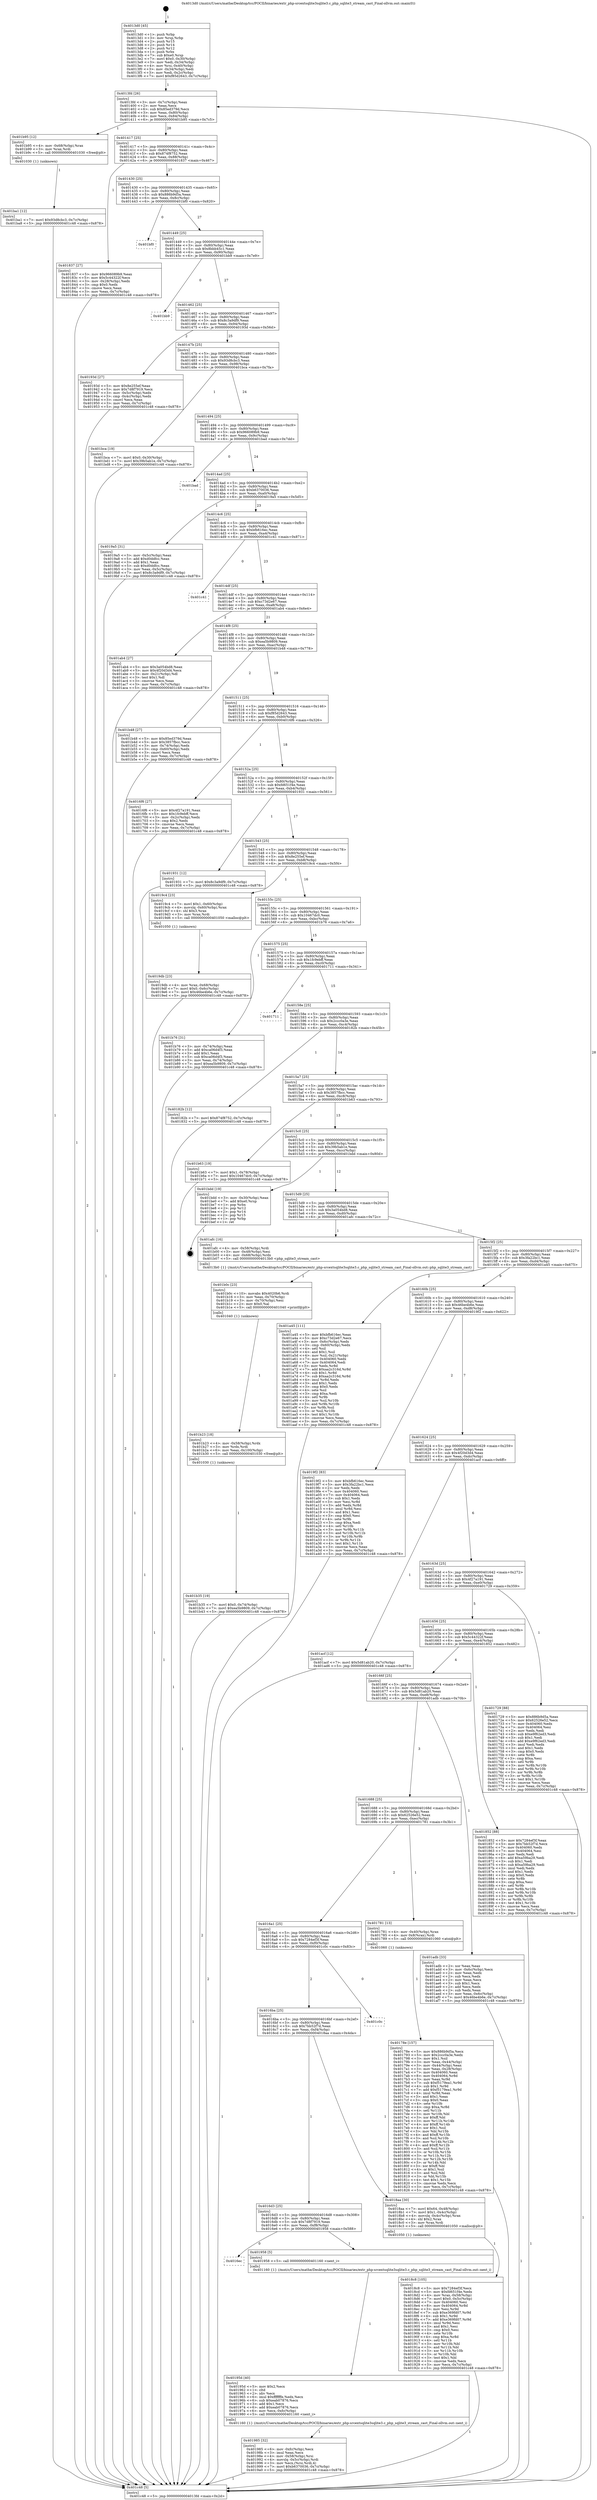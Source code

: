 digraph "0x4013d0" {
  label = "0x4013d0 (/mnt/c/Users/mathe/Desktop/tcc/POCII/binaries/extr_php-srcextsqlite3sqlite3.c_php_sqlite3_stream_cast_Final-ollvm.out::main(0))"
  labelloc = "t"
  node[shape=record]

  Entry [label="",width=0.3,height=0.3,shape=circle,fillcolor=black,style=filled]
  "0x4013fd" [label="{
     0x4013fd [26]\l
     | [instrs]\l
     &nbsp;&nbsp;0x4013fd \<+3\>: mov -0x7c(%rbp),%eax\l
     &nbsp;&nbsp;0x401400 \<+2\>: mov %eax,%ecx\l
     &nbsp;&nbsp;0x401402 \<+6\>: sub $0x85ed379d,%ecx\l
     &nbsp;&nbsp;0x401408 \<+3\>: mov %eax,-0x80(%rbp)\l
     &nbsp;&nbsp;0x40140b \<+6\>: mov %ecx,-0x84(%rbp)\l
     &nbsp;&nbsp;0x401411 \<+6\>: je 0000000000401b95 \<main+0x7c5\>\l
  }"]
  "0x401b95" [label="{
     0x401b95 [12]\l
     | [instrs]\l
     &nbsp;&nbsp;0x401b95 \<+4\>: mov -0x68(%rbp),%rax\l
     &nbsp;&nbsp;0x401b99 \<+3\>: mov %rax,%rdi\l
     &nbsp;&nbsp;0x401b9c \<+5\>: call 0000000000401030 \<free@plt\>\l
     | [calls]\l
     &nbsp;&nbsp;0x401030 \{1\} (unknown)\l
  }"]
  "0x401417" [label="{
     0x401417 [25]\l
     | [instrs]\l
     &nbsp;&nbsp;0x401417 \<+5\>: jmp 000000000040141c \<main+0x4c\>\l
     &nbsp;&nbsp;0x40141c \<+3\>: mov -0x80(%rbp),%eax\l
     &nbsp;&nbsp;0x40141f \<+5\>: sub $0x874f8752,%eax\l
     &nbsp;&nbsp;0x401424 \<+6\>: mov %eax,-0x88(%rbp)\l
     &nbsp;&nbsp;0x40142a \<+6\>: je 0000000000401837 \<main+0x467\>\l
  }"]
  Exit [label="",width=0.3,height=0.3,shape=circle,fillcolor=black,style=filled,peripheries=2]
  "0x401837" [label="{
     0x401837 [27]\l
     | [instrs]\l
     &nbsp;&nbsp;0x401837 \<+5\>: mov $0x966089b9,%eax\l
     &nbsp;&nbsp;0x40183c \<+5\>: mov $0x5c44322f,%ecx\l
     &nbsp;&nbsp;0x401841 \<+3\>: mov -0x28(%rbp),%edx\l
     &nbsp;&nbsp;0x401844 \<+3\>: cmp $0x0,%edx\l
     &nbsp;&nbsp;0x401847 \<+3\>: cmove %ecx,%eax\l
     &nbsp;&nbsp;0x40184a \<+3\>: mov %eax,-0x7c(%rbp)\l
     &nbsp;&nbsp;0x40184d \<+5\>: jmp 0000000000401c48 \<main+0x878\>\l
  }"]
  "0x401430" [label="{
     0x401430 [25]\l
     | [instrs]\l
     &nbsp;&nbsp;0x401430 \<+5\>: jmp 0000000000401435 \<main+0x65\>\l
     &nbsp;&nbsp;0x401435 \<+3\>: mov -0x80(%rbp),%eax\l
     &nbsp;&nbsp;0x401438 \<+5\>: sub $0x886b9d5a,%eax\l
     &nbsp;&nbsp;0x40143d \<+6\>: mov %eax,-0x8c(%rbp)\l
     &nbsp;&nbsp;0x401443 \<+6\>: je 0000000000401bf0 \<main+0x820\>\l
  }"]
  "0x401ba1" [label="{
     0x401ba1 [12]\l
     | [instrs]\l
     &nbsp;&nbsp;0x401ba1 \<+7\>: movl $0x93d8cbc3,-0x7c(%rbp)\l
     &nbsp;&nbsp;0x401ba8 \<+5\>: jmp 0000000000401c48 \<main+0x878\>\l
  }"]
  "0x401bf0" [label="{
     0x401bf0\l
  }", style=dashed]
  "0x401449" [label="{
     0x401449 [25]\l
     | [instrs]\l
     &nbsp;&nbsp;0x401449 \<+5\>: jmp 000000000040144e \<main+0x7e\>\l
     &nbsp;&nbsp;0x40144e \<+3\>: mov -0x80(%rbp),%eax\l
     &nbsp;&nbsp;0x401451 \<+5\>: sub $0x8bbb45c1,%eax\l
     &nbsp;&nbsp;0x401456 \<+6\>: mov %eax,-0x90(%rbp)\l
     &nbsp;&nbsp;0x40145c \<+6\>: je 0000000000401bb9 \<main+0x7e9\>\l
  }"]
  "0x401b35" [label="{
     0x401b35 [19]\l
     | [instrs]\l
     &nbsp;&nbsp;0x401b35 \<+7\>: movl $0x0,-0x74(%rbp)\l
     &nbsp;&nbsp;0x401b3c \<+7\>: movl $0xea5b9809,-0x7c(%rbp)\l
     &nbsp;&nbsp;0x401b43 \<+5\>: jmp 0000000000401c48 \<main+0x878\>\l
  }"]
  "0x401bb9" [label="{
     0x401bb9\l
  }", style=dashed]
  "0x401462" [label="{
     0x401462 [25]\l
     | [instrs]\l
     &nbsp;&nbsp;0x401462 \<+5\>: jmp 0000000000401467 \<main+0x97\>\l
     &nbsp;&nbsp;0x401467 \<+3\>: mov -0x80(%rbp),%eax\l
     &nbsp;&nbsp;0x40146a \<+5\>: sub $0x8c3a9df9,%eax\l
     &nbsp;&nbsp;0x40146f \<+6\>: mov %eax,-0x94(%rbp)\l
     &nbsp;&nbsp;0x401475 \<+6\>: je 000000000040193d \<main+0x56d\>\l
  }"]
  "0x401b23" [label="{
     0x401b23 [18]\l
     | [instrs]\l
     &nbsp;&nbsp;0x401b23 \<+4\>: mov -0x58(%rbp),%rdx\l
     &nbsp;&nbsp;0x401b27 \<+3\>: mov %rdx,%rdi\l
     &nbsp;&nbsp;0x401b2a \<+6\>: mov %eax,-0x100(%rbp)\l
     &nbsp;&nbsp;0x401b30 \<+5\>: call 0000000000401030 \<free@plt\>\l
     | [calls]\l
     &nbsp;&nbsp;0x401030 \{1\} (unknown)\l
  }"]
  "0x40193d" [label="{
     0x40193d [27]\l
     | [instrs]\l
     &nbsp;&nbsp;0x40193d \<+5\>: mov $0x8e255ef,%eax\l
     &nbsp;&nbsp;0x401942 \<+5\>: mov $0x7d8f7919,%ecx\l
     &nbsp;&nbsp;0x401947 \<+3\>: mov -0x5c(%rbp),%edx\l
     &nbsp;&nbsp;0x40194a \<+3\>: cmp -0x4c(%rbp),%edx\l
     &nbsp;&nbsp;0x40194d \<+3\>: cmovl %ecx,%eax\l
     &nbsp;&nbsp;0x401950 \<+3\>: mov %eax,-0x7c(%rbp)\l
     &nbsp;&nbsp;0x401953 \<+5\>: jmp 0000000000401c48 \<main+0x878\>\l
  }"]
  "0x40147b" [label="{
     0x40147b [25]\l
     | [instrs]\l
     &nbsp;&nbsp;0x40147b \<+5\>: jmp 0000000000401480 \<main+0xb0\>\l
     &nbsp;&nbsp;0x401480 \<+3\>: mov -0x80(%rbp),%eax\l
     &nbsp;&nbsp;0x401483 \<+5\>: sub $0x93d8cbc3,%eax\l
     &nbsp;&nbsp;0x401488 \<+6\>: mov %eax,-0x98(%rbp)\l
     &nbsp;&nbsp;0x40148e \<+6\>: je 0000000000401bca \<main+0x7fa\>\l
  }"]
  "0x401b0c" [label="{
     0x401b0c [23]\l
     | [instrs]\l
     &nbsp;&nbsp;0x401b0c \<+10\>: movabs $0x4020b6,%rdi\l
     &nbsp;&nbsp;0x401b16 \<+3\>: mov %eax,-0x70(%rbp)\l
     &nbsp;&nbsp;0x401b19 \<+3\>: mov -0x70(%rbp),%esi\l
     &nbsp;&nbsp;0x401b1c \<+2\>: mov $0x0,%al\l
     &nbsp;&nbsp;0x401b1e \<+5\>: call 0000000000401040 \<printf@plt\>\l
     | [calls]\l
     &nbsp;&nbsp;0x401040 \{1\} (unknown)\l
  }"]
  "0x401bca" [label="{
     0x401bca [19]\l
     | [instrs]\l
     &nbsp;&nbsp;0x401bca \<+7\>: movl $0x0,-0x30(%rbp)\l
     &nbsp;&nbsp;0x401bd1 \<+7\>: movl $0x39b5ab1e,-0x7c(%rbp)\l
     &nbsp;&nbsp;0x401bd8 \<+5\>: jmp 0000000000401c48 \<main+0x878\>\l
  }"]
  "0x401494" [label="{
     0x401494 [25]\l
     | [instrs]\l
     &nbsp;&nbsp;0x401494 \<+5\>: jmp 0000000000401499 \<main+0xc9\>\l
     &nbsp;&nbsp;0x401499 \<+3\>: mov -0x80(%rbp),%eax\l
     &nbsp;&nbsp;0x40149c \<+5\>: sub $0x966089b9,%eax\l
     &nbsp;&nbsp;0x4014a1 \<+6\>: mov %eax,-0x9c(%rbp)\l
     &nbsp;&nbsp;0x4014a7 \<+6\>: je 0000000000401bad \<main+0x7dd\>\l
  }"]
  "0x4019db" [label="{
     0x4019db [23]\l
     | [instrs]\l
     &nbsp;&nbsp;0x4019db \<+4\>: mov %rax,-0x68(%rbp)\l
     &nbsp;&nbsp;0x4019df \<+7\>: movl $0x0,-0x6c(%rbp)\l
     &nbsp;&nbsp;0x4019e6 \<+7\>: movl $0x46be4b6e,-0x7c(%rbp)\l
     &nbsp;&nbsp;0x4019ed \<+5\>: jmp 0000000000401c48 \<main+0x878\>\l
  }"]
  "0x401bad" [label="{
     0x401bad\l
  }", style=dashed]
  "0x4014ad" [label="{
     0x4014ad [25]\l
     | [instrs]\l
     &nbsp;&nbsp;0x4014ad \<+5\>: jmp 00000000004014b2 \<main+0xe2\>\l
     &nbsp;&nbsp;0x4014b2 \<+3\>: mov -0x80(%rbp),%eax\l
     &nbsp;&nbsp;0x4014b5 \<+5\>: sub $0xb6370036,%eax\l
     &nbsp;&nbsp;0x4014ba \<+6\>: mov %eax,-0xa0(%rbp)\l
     &nbsp;&nbsp;0x4014c0 \<+6\>: je 00000000004019a5 \<main+0x5d5\>\l
  }"]
  "0x401985" [label="{
     0x401985 [32]\l
     | [instrs]\l
     &nbsp;&nbsp;0x401985 \<+6\>: mov -0xfc(%rbp),%ecx\l
     &nbsp;&nbsp;0x40198b \<+3\>: imul %eax,%ecx\l
     &nbsp;&nbsp;0x40198e \<+4\>: mov -0x58(%rbp),%rsi\l
     &nbsp;&nbsp;0x401992 \<+4\>: movslq -0x5c(%rbp),%rdi\l
     &nbsp;&nbsp;0x401996 \<+3\>: mov %ecx,(%rsi,%rdi,4)\l
     &nbsp;&nbsp;0x401999 \<+7\>: movl $0xb6370036,-0x7c(%rbp)\l
     &nbsp;&nbsp;0x4019a0 \<+5\>: jmp 0000000000401c48 \<main+0x878\>\l
  }"]
  "0x4019a5" [label="{
     0x4019a5 [31]\l
     | [instrs]\l
     &nbsp;&nbsp;0x4019a5 \<+3\>: mov -0x5c(%rbp),%eax\l
     &nbsp;&nbsp;0x4019a8 \<+5\>: add $0xd0ddfcc,%eax\l
     &nbsp;&nbsp;0x4019ad \<+3\>: add $0x1,%eax\l
     &nbsp;&nbsp;0x4019b0 \<+5\>: sub $0xd0ddfcc,%eax\l
     &nbsp;&nbsp;0x4019b5 \<+3\>: mov %eax,-0x5c(%rbp)\l
     &nbsp;&nbsp;0x4019b8 \<+7\>: movl $0x8c3a9df9,-0x7c(%rbp)\l
     &nbsp;&nbsp;0x4019bf \<+5\>: jmp 0000000000401c48 \<main+0x878\>\l
  }"]
  "0x4014c6" [label="{
     0x4014c6 [25]\l
     | [instrs]\l
     &nbsp;&nbsp;0x4014c6 \<+5\>: jmp 00000000004014cb \<main+0xfb\>\l
     &nbsp;&nbsp;0x4014cb \<+3\>: mov -0x80(%rbp),%eax\l
     &nbsp;&nbsp;0x4014ce \<+5\>: sub $0xbfb616ec,%eax\l
     &nbsp;&nbsp;0x4014d3 \<+6\>: mov %eax,-0xa4(%rbp)\l
     &nbsp;&nbsp;0x4014d9 \<+6\>: je 0000000000401c41 \<main+0x871\>\l
  }"]
  "0x40195d" [label="{
     0x40195d [40]\l
     | [instrs]\l
     &nbsp;&nbsp;0x40195d \<+5\>: mov $0x2,%ecx\l
     &nbsp;&nbsp;0x401962 \<+1\>: cltd\l
     &nbsp;&nbsp;0x401963 \<+2\>: idiv %ecx\l
     &nbsp;&nbsp;0x401965 \<+6\>: imul $0xfffffffe,%edx,%ecx\l
     &nbsp;&nbsp;0x40196b \<+6\>: sub $0xeab07876,%ecx\l
     &nbsp;&nbsp;0x401971 \<+3\>: add $0x1,%ecx\l
     &nbsp;&nbsp;0x401974 \<+6\>: add $0xeab07876,%ecx\l
     &nbsp;&nbsp;0x40197a \<+6\>: mov %ecx,-0xfc(%rbp)\l
     &nbsp;&nbsp;0x401980 \<+5\>: call 0000000000401160 \<next_i\>\l
     | [calls]\l
     &nbsp;&nbsp;0x401160 \{1\} (/mnt/c/Users/mathe/Desktop/tcc/POCII/binaries/extr_php-srcextsqlite3sqlite3.c_php_sqlite3_stream_cast_Final-ollvm.out::next_i)\l
  }"]
  "0x401c41" [label="{
     0x401c41\l
  }", style=dashed]
  "0x4014df" [label="{
     0x4014df [25]\l
     | [instrs]\l
     &nbsp;&nbsp;0x4014df \<+5\>: jmp 00000000004014e4 \<main+0x114\>\l
     &nbsp;&nbsp;0x4014e4 \<+3\>: mov -0x80(%rbp),%eax\l
     &nbsp;&nbsp;0x4014e7 \<+5\>: sub $0xc73d2e67,%eax\l
     &nbsp;&nbsp;0x4014ec \<+6\>: mov %eax,-0xa8(%rbp)\l
     &nbsp;&nbsp;0x4014f2 \<+6\>: je 0000000000401ab4 \<main+0x6e4\>\l
  }"]
  "0x4016ec" [label="{
     0x4016ec\l
  }", style=dashed]
  "0x401ab4" [label="{
     0x401ab4 [27]\l
     | [instrs]\l
     &nbsp;&nbsp;0x401ab4 \<+5\>: mov $0x3a054bd8,%eax\l
     &nbsp;&nbsp;0x401ab9 \<+5\>: mov $0x4f20d3d4,%ecx\l
     &nbsp;&nbsp;0x401abe \<+3\>: mov -0x21(%rbp),%dl\l
     &nbsp;&nbsp;0x401ac1 \<+3\>: test $0x1,%dl\l
     &nbsp;&nbsp;0x401ac4 \<+3\>: cmovne %ecx,%eax\l
     &nbsp;&nbsp;0x401ac7 \<+3\>: mov %eax,-0x7c(%rbp)\l
     &nbsp;&nbsp;0x401aca \<+5\>: jmp 0000000000401c48 \<main+0x878\>\l
  }"]
  "0x4014f8" [label="{
     0x4014f8 [25]\l
     | [instrs]\l
     &nbsp;&nbsp;0x4014f8 \<+5\>: jmp 00000000004014fd \<main+0x12d\>\l
     &nbsp;&nbsp;0x4014fd \<+3\>: mov -0x80(%rbp),%eax\l
     &nbsp;&nbsp;0x401500 \<+5\>: sub $0xea5b9809,%eax\l
     &nbsp;&nbsp;0x401505 \<+6\>: mov %eax,-0xac(%rbp)\l
     &nbsp;&nbsp;0x40150b \<+6\>: je 0000000000401b48 \<main+0x778\>\l
  }"]
  "0x401958" [label="{
     0x401958 [5]\l
     | [instrs]\l
     &nbsp;&nbsp;0x401958 \<+5\>: call 0000000000401160 \<next_i\>\l
     | [calls]\l
     &nbsp;&nbsp;0x401160 \{1\} (/mnt/c/Users/mathe/Desktop/tcc/POCII/binaries/extr_php-srcextsqlite3sqlite3.c_php_sqlite3_stream_cast_Final-ollvm.out::next_i)\l
  }"]
  "0x401b48" [label="{
     0x401b48 [27]\l
     | [instrs]\l
     &nbsp;&nbsp;0x401b48 \<+5\>: mov $0x85ed379d,%eax\l
     &nbsp;&nbsp;0x401b4d \<+5\>: mov $0x3857fbcc,%ecx\l
     &nbsp;&nbsp;0x401b52 \<+3\>: mov -0x74(%rbp),%edx\l
     &nbsp;&nbsp;0x401b55 \<+3\>: cmp -0x60(%rbp),%edx\l
     &nbsp;&nbsp;0x401b58 \<+3\>: cmovl %ecx,%eax\l
     &nbsp;&nbsp;0x401b5b \<+3\>: mov %eax,-0x7c(%rbp)\l
     &nbsp;&nbsp;0x401b5e \<+5\>: jmp 0000000000401c48 \<main+0x878\>\l
  }"]
  "0x401511" [label="{
     0x401511 [25]\l
     | [instrs]\l
     &nbsp;&nbsp;0x401511 \<+5\>: jmp 0000000000401516 \<main+0x146\>\l
     &nbsp;&nbsp;0x401516 \<+3\>: mov -0x80(%rbp),%eax\l
     &nbsp;&nbsp;0x401519 \<+5\>: sub $0xf85d2643,%eax\l
     &nbsp;&nbsp;0x40151e \<+6\>: mov %eax,-0xb0(%rbp)\l
     &nbsp;&nbsp;0x401524 \<+6\>: je 00000000004016f6 \<main+0x326\>\l
  }"]
  "0x4018c8" [label="{
     0x4018c8 [105]\l
     | [instrs]\l
     &nbsp;&nbsp;0x4018c8 \<+5\>: mov $0x7284ef3f,%ecx\l
     &nbsp;&nbsp;0x4018cd \<+5\>: mov $0xfd651f4e,%edx\l
     &nbsp;&nbsp;0x4018d2 \<+4\>: mov %rax,-0x58(%rbp)\l
     &nbsp;&nbsp;0x4018d6 \<+7\>: movl $0x0,-0x5c(%rbp)\l
     &nbsp;&nbsp;0x4018dd \<+7\>: mov 0x404060,%esi\l
     &nbsp;&nbsp;0x4018e4 \<+8\>: mov 0x404064,%r8d\l
     &nbsp;&nbsp;0x4018ec \<+3\>: mov %esi,%r9d\l
     &nbsp;&nbsp;0x4018ef \<+7\>: sub $0xe369fd07,%r9d\l
     &nbsp;&nbsp;0x4018f6 \<+4\>: sub $0x1,%r9d\l
     &nbsp;&nbsp;0x4018fa \<+7\>: add $0xe369fd07,%r9d\l
     &nbsp;&nbsp;0x401901 \<+4\>: imul %r9d,%esi\l
     &nbsp;&nbsp;0x401905 \<+3\>: and $0x1,%esi\l
     &nbsp;&nbsp;0x401908 \<+3\>: cmp $0x0,%esi\l
     &nbsp;&nbsp;0x40190b \<+4\>: sete %r10b\l
     &nbsp;&nbsp;0x40190f \<+4\>: cmp $0xa,%r8d\l
     &nbsp;&nbsp;0x401913 \<+4\>: setl %r11b\l
     &nbsp;&nbsp;0x401917 \<+3\>: mov %r10b,%bl\l
     &nbsp;&nbsp;0x40191a \<+3\>: and %r11b,%bl\l
     &nbsp;&nbsp;0x40191d \<+3\>: xor %r11b,%r10b\l
     &nbsp;&nbsp;0x401920 \<+3\>: or %r10b,%bl\l
     &nbsp;&nbsp;0x401923 \<+3\>: test $0x1,%bl\l
     &nbsp;&nbsp;0x401926 \<+3\>: cmovne %edx,%ecx\l
     &nbsp;&nbsp;0x401929 \<+3\>: mov %ecx,-0x7c(%rbp)\l
     &nbsp;&nbsp;0x40192c \<+5\>: jmp 0000000000401c48 \<main+0x878\>\l
  }"]
  "0x4016f6" [label="{
     0x4016f6 [27]\l
     | [instrs]\l
     &nbsp;&nbsp;0x4016f6 \<+5\>: mov $0x4f27a191,%eax\l
     &nbsp;&nbsp;0x4016fb \<+5\>: mov $0x1fc9ebff,%ecx\l
     &nbsp;&nbsp;0x401700 \<+3\>: mov -0x2c(%rbp),%edx\l
     &nbsp;&nbsp;0x401703 \<+3\>: cmp $0x2,%edx\l
     &nbsp;&nbsp;0x401706 \<+3\>: cmovne %ecx,%eax\l
     &nbsp;&nbsp;0x401709 \<+3\>: mov %eax,-0x7c(%rbp)\l
     &nbsp;&nbsp;0x40170c \<+5\>: jmp 0000000000401c48 \<main+0x878\>\l
  }"]
  "0x40152a" [label="{
     0x40152a [25]\l
     | [instrs]\l
     &nbsp;&nbsp;0x40152a \<+5\>: jmp 000000000040152f \<main+0x15f\>\l
     &nbsp;&nbsp;0x40152f \<+3\>: mov -0x80(%rbp),%eax\l
     &nbsp;&nbsp;0x401532 \<+5\>: sub $0xfd651f4e,%eax\l
     &nbsp;&nbsp;0x401537 \<+6\>: mov %eax,-0xb4(%rbp)\l
     &nbsp;&nbsp;0x40153d \<+6\>: je 0000000000401931 \<main+0x561\>\l
  }"]
  "0x401c48" [label="{
     0x401c48 [5]\l
     | [instrs]\l
     &nbsp;&nbsp;0x401c48 \<+5\>: jmp 00000000004013fd \<main+0x2d\>\l
  }"]
  "0x4013d0" [label="{
     0x4013d0 [45]\l
     | [instrs]\l
     &nbsp;&nbsp;0x4013d0 \<+1\>: push %rbp\l
     &nbsp;&nbsp;0x4013d1 \<+3\>: mov %rsp,%rbp\l
     &nbsp;&nbsp;0x4013d4 \<+2\>: push %r15\l
     &nbsp;&nbsp;0x4013d6 \<+2\>: push %r14\l
     &nbsp;&nbsp;0x4013d8 \<+2\>: push %r12\l
     &nbsp;&nbsp;0x4013da \<+1\>: push %rbx\l
     &nbsp;&nbsp;0x4013db \<+7\>: sub $0xe0,%rsp\l
     &nbsp;&nbsp;0x4013e2 \<+7\>: movl $0x0,-0x30(%rbp)\l
     &nbsp;&nbsp;0x4013e9 \<+3\>: mov %edi,-0x34(%rbp)\l
     &nbsp;&nbsp;0x4013ec \<+4\>: mov %rsi,-0x40(%rbp)\l
     &nbsp;&nbsp;0x4013f0 \<+3\>: mov -0x34(%rbp),%edi\l
     &nbsp;&nbsp;0x4013f3 \<+3\>: mov %edi,-0x2c(%rbp)\l
     &nbsp;&nbsp;0x4013f6 \<+7\>: movl $0xf85d2643,-0x7c(%rbp)\l
  }"]
  "0x4016d3" [label="{
     0x4016d3 [25]\l
     | [instrs]\l
     &nbsp;&nbsp;0x4016d3 \<+5\>: jmp 00000000004016d8 \<main+0x308\>\l
     &nbsp;&nbsp;0x4016d8 \<+3\>: mov -0x80(%rbp),%eax\l
     &nbsp;&nbsp;0x4016db \<+5\>: sub $0x7d8f7919,%eax\l
     &nbsp;&nbsp;0x4016e0 \<+6\>: mov %eax,-0xf8(%rbp)\l
     &nbsp;&nbsp;0x4016e6 \<+6\>: je 0000000000401958 \<main+0x588\>\l
  }"]
  "0x401931" [label="{
     0x401931 [12]\l
     | [instrs]\l
     &nbsp;&nbsp;0x401931 \<+7\>: movl $0x8c3a9df9,-0x7c(%rbp)\l
     &nbsp;&nbsp;0x401938 \<+5\>: jmp 0000000000401c48 \<main+0x878\>\l
  }"]
  "0x401543" [label="{
     0x401543 [25]\l
     | [instrs]\l
     &nbsp;&nbsp;0x401543 \<+5\>: jmp 0000000000401548 \<main+0x178\>\l
     &nbsp;&nbsp;0x401548 \<+3\>: mov -0x80(%rbp),%eax\l
     &nbsp;&nbsp;0x40154b \<+5\>: sub $0x8e255ef,%eax\l
     &nbsp;&nbsp;0x401550 \<+6\>: mov %eax,-0xb8(%rbp)\l
     &nbsp;&nbsp;0x401556 \<+6\>: je 00000000004019c4 \<main+0x5f4\>\l
  }"]
  "0x4018aa" [label="{
     0x4018aa [30]\l
     | [instrs]\l
     &nbsp;&nbsp;0x4018aa \<+7\>: movl $0x64,-0x48(%rbp)\l
     &nbsp;&nbsp;0x4018b1 \<+7\>: movl $0x1,-0x4c(%rbp)\l
     &nbsp;&nbsp;0x4018b8 \<+4\>: movslq -0x4c(%rbp),%rax\l
     &nbsp;&nbsp;0x4018bc \<+4\>: shl $0x2,%rax\l
     &nbsp;&nbsp;0x4018c0 \<+3\>: mov %rax,%rdi\l
     &nbsp;&nbsp;0x4018c3 \<+5\>: call 0000000000401050 \<malloc@plt\>\l
     | [calls]\l
     &nbsp;&nbsp;0x401050 \{1\} (unknown)\l
  }"]
  "0x4019c4" [label="{
     0x4019c4 [23]\l
     | [instrs]\l
     &nbsp;&nbsp;0x4019c4 \<+7\>: movl $0x1,-0x60(%rbp)\l
     &nbsp;&nbsp;0x4019cb \<+4\>: movslq -0x60(%rbp),%rax\l
     &nbsp;&nbsp;0x4019cf \<+4\>: shl $0x3,%rax\l
     &nbsp;&nbsp;0x4019d3 \<+3\>: mov %rax,%rdi\l
     &nbsp;&nbsp;0x4019d6 \<+5\>: call 0000000000401050 \<malloc@plt\>\l
     | [calls]\l
     &nbsp;&nbsp;0x401050 \{1\} (unknown)\l
  }"]
  "0x40155c" [label="{
     0x40155c [25]\l
     | [instrs]\l
     &nbsp;&nbsp;0x40155c \<+5\>: jmp 0000000000401561 \<main+0x191\>\l
     &nbsp;&nbsp;0x401561 \<+3\>: mov -0x80(%rbp),%eax\l
     &nbsp;&nbsp;0x401564 \<+5\>: sub $0x10467dc0,%eax\l
     &nbsp;&nbsp;0x401569 \<+6\>: mov %eax,-0xbc(%rbp)\l
     &nbsp;&nbsp;0x40156f \<+6\>: je 0000000000401b76 \<main+0x7a6\>\l
  }"]
  "0x4016ba" [label="{
     0x4016ba [25]\l
     | [instrs]\l
     &nbsp;&nbsp;0x4016ba \<+5\>: jmp 00000000004016bf \<main+0x2ef\>\l
     &nbsp;&nbsp;0x4016bf \<+3\>: mov -0x80(%rbp),%eax\l
     &nbsp;&nbsp;0x4016c2 \<+5\>: sub $0x7bb52f7d,%eax\l
     &nbsp;&nbsp;0x4016c7 \<+6\>: mov %eax,-0xf4(%rbp)\l
     &nbsp;&nbsp;0x4016cd \<+6\>: je 00000000004018aa \<main+0x4da\>\l
  }"]
  "0x401b76" [label="{
     0x401b76 [31]\l
     | [instrs]\l
     &nbsp;&nbsp;0x401b76 \<+3\>: mov -0x74(%rbp),%eax\l
     &nbsp;&nbsp;0x401b79 \<+5\>: add $0xca06d4f3,%eax\l
     &nbsp;&nbsp;0x401b7e \<+3\>: add $0x1,%eax\l
     &nbsp;&nbsp;0x401b81 \<+5\>: sub $0xca06d4f3,%eax\l
     &nbsp;&nbsp;0x401b86 \<+3\>: mov %eax,-0x74(%rbp)\l
     &nbsp;&nbsp;0x401b89 \<+7\>: movl $0xea5b9809,-0x7c(%rbp)\l
     &nbsp;&nbsp;0x401b90 \<+5\>: jmp 0000000000401c48 \<main+0x878\>\l
  }"]
  "0x401575" [label="{
     0x401575 [25]\l
     | [instrs]\l
     &nbsp;&nbsp;0x401575 \<+5\>: jmp 000000000040157a \<main+0x1aa\>\l
     &nbsp;&nbsp;0x40157a \<+3\>: mov -0x80(%rbp),%eax\l
     &nbsp;&nbsp;0x40157d \<+5\>: sub $0x1fc9ebff,%eax\l
     &nbsp;&nbsp;0x401582 \<+6\>: mov %eax,-0xc0(%rbp)\l
     &nbsp;&nbsp;0x401588 \<+6\>: je 0000000000401711 \<main+0x341\>\l
  }"]
  "0x401c0c" [label="{
     0x401c0c\l
  }", style=dashed]
  "0x401711" [label="{
     0x401711\l
  }", style=dashed]
  "0x40158e" [label="{
     0x40158e [25]\l
     | [instrs]\l
     &nbsp;&nbsp;0x40158e \<+5\>: jmp 0000000000401593 \<main+0x1c3\>\l
     &nbsp;&nbsp;0x401593 \<+3\>: mov -0x80(%rbp),%eax\l
     &nbsp;&nbsp;0x401596 \<+5\>: sub $0x2ccc0a3e,%eax\l
     &nbsp;&nbsp;0x40159b \<+6\>: mov %eax,-0xc4(%rbp)\l
     &nbsp;&nbsp;0x4015a1 \<+6\>: je 000000000040182b \<main+0x45b\>\l
  }"]
  "0x40178e" [label="{
     0x40178e [157]\l
     | [instrs]\l
     &nbsp;&nbsp;0x40178e \<+5\>: mov $0x886b9d5a,%ecx\l
     &nbsp;&nbsp;0x401793 \<+5\>: mov $0x2ccc0a3e,%edx\l
     &nbsp;&nbsp;0x401798 \<+3\>: mov $0x1,%sil\l
     &nbsp;&nbsp;0x40179b \<+3\>: mov %eax,-0x44(%rbp)\l
     &nbsp;&nbsp;0x40179e \<+3\>: mov -0x44(%rbp),%eax\l
     &nbsp;&nbsp;0x4017a1 \<+3\>: mov %eax,-0x28(%rbp)\l
     &nbsp;&nbsp;0x4017a4 \<+7\>: mov 0x404060,%eax\l
     &nbsp;&nbsp;0x4017ab \<+8\>: mov 0x404064,%r8d\l
     &nbsp;&nbsp;0x4017b3 \<+3\>: mov %eax,%r9d\l
     &nbsp;&nbsp;0x4017b6 \<+7\>: sub $0xf5179ea1,%r9d\l
     &nbsp;&nbsp;0x4017bd \<+4\>: sub $0x1,%r9d\l
     &nbsp;&nbsp;0x4017c1 \<+7\>: add $0xf5179ea1,%r9d\l
     &nbsp;&nbsp;0x4017c8 \<+4\>: imul %r9d,%eax\l
     &nbsp;&nbsp;0x4017cc \<+3\>: and $0x1,%eax\l
     &nbsp;&nbsp;0x4017cf \<+3\>: cmp $0x0,%eax\l
     &nbsp;&nbsp;0x4017d2 \<+4\>: sete %r10b\l
     &nbsp;&nbsp;0x4017d6 \<+4\>: cmp $0xa,%r8d\l
     &nbsp;&nbsp;0x4017da \<+4\>: setl %r11b\l
     &nbsp;&nbsp;0x4017de \<+3\>: mov %r10b,%bl\l
     &nbsp;&nbsp;0x4017e1 \<+3\>: xor $0xff,%bl\l
     &nbsp;&nbsp;0x4017e4 \<+3\>: mov %r11b,%r14b\l
     &nbsp;&nbsp;0x4017e7 \<+4\>: xor $0xff,%r14b\l
     &nbsp;&nbsp;0x4017eb \<+4\>: xor $0x1,%sil\l
     &nbsp;&nbsp;0x4017ef \<+3\>: mov %bl,%r15b\l
     &nbsp;&nbsp;0x4017f2 \<+4\>: and $0xff,%r15b\l
     &nbsp;&nbsp;0x4017f6 \<+3\>: and %sil,%r10b\l
     &nbsp;&nbsp;0x4017f9 \<+3\>: mov %r14b,%r12b\l
     &nbsp;&nbsp;0x4017fc \<+4\>: and $0xff,%r12b\l
     &nbsp;&nbsp;0x401800 \<+3\>: and %sil,%r11b\l
     &nbsp;&nbsp;0x401803 \<+3\>: or %r10b,%r15b\l
     &nbsp;&nbsp;0x401806 \<+3\>: or %r11b,%r12b\l
     &nbsp;&nbsp;0x401809 \<+3\>: xor %r12b,%r15b\l
     &nbsp;&nbsp;0x40180c \<+3\>: or %r14b,%bl\l
     &nbsp;&nbsp;0x40180f \<+3\>: xor $0xff,%bl\l
     &nbsp;&nbsp;0x401812 \<+4\>: or $0x1,%sil\l
     &nbsp;&nbsp;0x401816 \<+3\>: and %sil,%bl\l
     &nbsp;&nbsp;0x401819 \<+3\>: or %bl,%r15b\l
     &nbsp;&nbsp;0x40181c \<+4\>: test $0x1,%r15b\l
     &nbsp;&nbsp;0x401820 \<+3\>: cmovne %edx,%ecx\l
     &nbsp;&nbsp;0x401823 \<+3\>: mov %ecx,-0x7c(%rbp)\l
     &nbsp;&nbsp;0x401826 \<+5\>: jmp 0000000000401c48 \<main+0x878\>\l
  }"]
  "0x40182b" [label="{
     0x40182b [12]\l
     | [instrs]\l
     &nbsp;&nbsp;0x40182b \<+7\>: movl $0x874f8752,-0x7c(%rbp)\l
     &nbsp;&nbsp;0x401832 \<+5\>: jmp 0000000000401c48 \<main+0x878\>\l
  }"]
  "0x4015a7" [label="{
     0x4015a7 [25]\l
     | [instrs]\l
     &nbsp;&nbsp;0x4015a7 \<+5\>: jmp 00000000004015ac \<main+0x1dc\>\l
     &nbsp;&nbsp;0x4015ac \<+3\>: mov -0x80(%rbp),%eax\l
     &nbsp;&nbsp;0x4015af \<+5\>: sub $0x3857fbcc,%eax\l
     &nbsp;&nbsp;0x4015b4 \<+6\>: mov %eax,-0xc8(%rbp)\l
     &nbsp;&nbsp;0x4015ba \<+6\>: je 0000000000401b63 \<main+0x793\>\l
  }"]
  "0x4016a1" [label="{
     0x4016a1 [25]\l
     | [instrs]\l
     &nbsp;&nbsp;0x4016a1 \<+5\>: jmp 00000000004016a6 \<main+0x2d6\>\l
     &nbsp;&nbsp;0x4016a6 \<+3\>: mov -0x80(%rbp),%eax\l
     &nbsp;&nbsp;0x4016a9 \<+5\>: sub $0x7284ef3f,%eax\l
     &nbsp;&nbsp;0x4016ae \<+6\>: mov %eax,-0xf0(%rbp)\l
     &nbsp;&nbsp;0x4016b4 \<+6\>: je 0000000000401c0c \<main+0x83c\>\l
  }"]
  "0x401b63" [label="{
     0x401b63 [19]\l
     | [instrs]\l
     &nbsp;&nbsp;0x401b63 \<+7\>: movl $0x1,-0x78(%rbp)\l
     &nbsp;&nbsp;0x401b6a \<+7\>: movl $0x10467dc0,-0x7c(%rbp)\l
     &nbsp;&nbsp;0x401b71 \<+5\>: jmp 0000000000401c48 \<main+0x878\>\l
  }"]
  "0x4015c0" [label="{
     0x4015c0 [25]\l
     | [instrs]\l
     &nbsp;&nbsp;0x4015c0 \<+5\>: jmp 00000000004015c5 \<main+0x1f5\>\l
     &nbsp;&nbsp;0x4015c5 \<+3\>: mov -0x80(%rbp),%eax\l
     &nbsp;&nbsp;0x4015c8 \<+5\>: sub $0x39b5ab1e,%eax\l
     &nbsp;&nbsp;0x4015cd \<+6\>: mov %eax,-0xcc(%rbp)\l
     &nbsp;&nbsp;0x4015d3 \<+6\>: je 0000000000401bdd \<main+0x80d\>\l
  }"]
  "0x401781" [label="{
     0x401781 [13]\l
     | [instrs]\l
     &nbsp;&nbsp;0x401781 \<+4\>: mov -0x40(%rbp),%rax\l
     &nbsp;&nbsp;0x401785 \<+4\>: mov 0x8(%rax),%rdi\l
     &nbsp;&nbsp;0x401789 \<+5\>: call 0000000000401060 \<atoi@plt\>\l
     | [calls]\l
     &nbsp;&nbsp;0x401060 \{1\} (unknown)\l
  }"]
  "0x401bdd" [label="{
     0x401bdd [19]\l
     | [instrs]\l
     &nbsp;&nbsp;0x401bdd \<+3\>: mov -0x30(%rbp),%eax\l
     &nbsp;&nbsp;0x401be0 \<+7\>: add $0xe0,%rsp\l
     &nbsp;&nbsp;0x401be7 \<+1\>: pop %rbx\l
     &nbsp;&nbsp;0x401be8 \<+2\>: pop %r12\l
     &nbsp;&nbsp;0x401bea \<+2\>: pop %r14\l
     &nbsp;&nbsp;0x401bec \<+2\>: pop %r15\l
     &nbsp;&nbsp;0x401bee \<+1\>: pop %rbp\l
     &nbsp;&nbsp;0x401bef \<+1\>: ret\l
  }"]
  "0x4015d9" [label="{
     0x4015d9 [25]\l
     | [instrs]\l
     &nbsp;&nbsp;0x4015d9 \<+5\>: jmp 00000000004015de \<main+0x20e\>\l
     &nbsp;&nbsp;0x4015de \<+3\>: mov -0x80(%rbp),%eax\l
     &nbsp;&nbsp;0x4015e1 \<+5\>: sub $0x3a054bd8,%eax\l
     &nbsp;&nbsp;0x4015e6 \<+6\>: mov %eax,-0xd0(%rbp)\l
     &nbsp;&nbsp;0x4015ec \<+6\>: je 0000000000401afc \<main+0x72c\>\l
  }"]
  "0x401688" [label="{
     0x401688 [25]\l
     | [instrs]\l
     &nbsp;&nbsp;0x401688 \<+5\>: jmp 000000000040168d \<main+0x2bd\>\l
     &nbsp;&nbsp;0x40168d \<+3\>: mov -0x80(%rbp),%eax\l
     &nbsp;&nbsp;0x401690 \<+5\>: sub $0x62526e52,%eax\l
     &nbsp;&nbsp;0x401695 \<+6\>: mov %eax,-0xec(%rbp)\l
     &nbsp;&nbsp;0x40169b \<+6\>: je 0000000000401781 \<main+0x3b1\>\l
  }"]
  "0x401afc" [label="{
     0x401afc [16]\l
     | [instrs]\l
     &nbsp;&nbsp;0x401afc \<+4\>: mov -0x58(%rbp),%rdi\l
     &nbsp;&nbsp;0x401b00 \<+3\>: mov -0x48(%rbp),%esi\l
     &nbsp;&nbsp;0x401b03 \<+4\>: mov -0x68(%rbp),%rdx\l
     &nbsp;&nbsp;0x401b07 \<+5\>: call 00000000004013b0 \<php_sqlite3_stream_cast\>\l
     | [calls]\l
     &nbsp;&nbsp;0x4013b0 \{1\} (/mnt/c/Users/mathe/Desktop/tcc/POCII/binaries/extr_php-srcextsqlite3sqlite3.c_php_sqlite3_stream_cast_Final-ollvm.out::php_sqlite3_stream_cast)\l
  }"]
  "0x4015f2" [label="{
     0x4015f2 [25]\l
     | [instrs]\l
     &nbsp;&nbsp;0x4015f2 \<+5\>: jmp 00000000004015f7 \<main+0x227\>\l
     &nbsp;&nbsp;0x4015f7 \<+3\>: mov -0x80(%rbp),%eax\l
     &nbsp;&nbsp;0x4015fa \<+5\>: sub $0x3fa22bc1,%eax\l
     &nbsp;&nbsp;0x4015ff \<+6\>: mov %eax,-0xd4(%rbp)\l
     &nbsp;&nbsp;0x401605 \<+6\>: je 0000000000401a45 \<main+0x675\>\l
  }"]
  "0x401adb" [label="{
     0x401adb [33]\l
     | [instrs]\l
     &nbsp;&nbsp;0x401adb \<+2\>: xor %eax,%eax\l
     &nbsp;&nbsp;0x401add \<+3\>: mov -0x6c(%rbp),%ecx\l
     &nbsp;&nbsp;0x401ae0 \<+2\>: mov %eax,%edx\l
     &nbsp;&nbsp;0x401ae2 \<+2\>: sub %ecx,%edx\l
     &nbsp;&nbsp;0x401ae4 \<+2\>: mov %eax,%ecx\l
     &nbsp;&nbsp;0x401ae6 \<+3\>: sub $0x1,%ecx\l
     &nbsp;&nbsp;0x401ae9 \<+2\>: add %ecx,%edx\l
     &nbsp;&nbsp;0x401aeb \<+2\>: sub %edx,%eax\l
     &nbsp;&nbsp;0x401aed \<+3\>: mov %eax,-0x6c(%rbp)\l
     &nbsp;&nbsp;0x401af0 \<+7\>: movl $0x46be4b6e,-0x7c(%rbp)\l
     &nbsp;&nbsp;0x401af7 \<+5\>: jmp 0000000000401c48 \<main+0x878\>\l
  }"]
  "0x401a45" [label="{
     0x401a45 [111]\l
     | [instrs]\l
     &nbsp;&nbsp;0x401a45 \<+5\>: mov $0xbfb616ec,%eax\l
     &nbsp;&nbsp;0x401a4a \<+5\>: mov $0xc73d2e67,%ecx\l
     &nbsp;&nbsp;0x401a4f \<+3\>: mov -0x6c(%rbp),%edx\l
     &nbsp;&nbsp;0x401a52 \<+3\>: cmp -0x60(%rbp),%edx\l
     &nbsp;&nbsp;0x401a55 \<+4\>: setl %sil\l
     &nbsp;&nbsp;0x401a59 \<+4\>: and $0x1,%sil\l
     &nbsp;&nbsp;0x401a5d \<+4\>: mov %sil,-0x21(%rbp)\l
     &nbsp;&nbsp;0x401a61 \<+7\>: mov 0x404060,%edx\l
     &nbsp;&nbsp;0x401a68 \<+7\>: mov 0x404064,%edi\l
     &nbsp;&nbsp;0x401a6f \<+3\>: mov %edx,%r8d\l
     &nbsp;&nbsp;0x401a72 \<+7\>: add $0xaa2c316d,%r8d\l
     &nbsp;&nbsp;0x401a79 \<+4\>: sub $0x1,%r8d\l
     &nbsp;&nbsp;0x401a7d \<+7\>: sub $0xaa2c316d,%r8d\l
     &nbsp;&nbsp;0x401a84 \<+4\>: imul %r8d,%edx\l
     &nbsp;&nbsp;0x401a88 \<+3\>: and $0x1,%edx\l
     &nbsp;&nbsp;0x401a8b \<+3\>: cmp $0x0,%edx\l
     &nbsp;&nbsp;0x401a8e \<+4\>: sete %sil\l
     &nbsp;&nbsp;0x401a92 \<+3\>: cmp $0xa,%edi\l
     &nbsp;&nbsp;0x401a95 \<+4\>: setl %r9b\l
     &nbsp;&nbsp;0x401a99 \<+3\>: mov %sil,%r10b\l
     &nbsp;&nbsp;0x401a9c \<+3\>: and %r9b,%r10b\l
     &nbsp;&nbsp;0x401a9f \<+3\>: xor %r9b,%sil\l
     &nbsp;&nbsp;0x401aa2 \<+3\>: or %sil,%r10b\l
     &nbsp;&nbsp;0x401aa5 \<+4\>: test $0x1,%r10b\l
     &nbsp;&nbsp;0x401aa9 \<+3\>: cmovne %ecx,%eax\l
     &nbsp;&nbsp;0x401aac \<+3\>: mov %eax,-0x7c(%rbp)\l
     &nbsp;&nbsp;0x401aaf \<+5\>: jmp 0000000000401c48 \<main+0x878\>\l
  }"]
  "0x40160b" [label="{
     0x40160b [25]\l
     | [instrs]\l
     &nbsp;&nbsp;0x40160b \<+5\>: jmp 0000000000401610 \<main+0x240\>\l
     &nbsp;&nbsp;0x401610 \<+3\>: mov -0x80(%rbp),%eax\l
     &nbsp;&nbsp;0x401613 \<+5\>: sub $0x46be4b6e,%eax\l
     &nbsp;&nbsp;0x401618 \<+6\>: mov %eax,-0xd8(%rbp)\l
     &nbsp;&nbsp;0x40161e \<+6\>: je 00000000004019f2 \<main+0x622\>\l
  }"]
  "0x40166f" [label="{
     0x40166f [25]\l
     | [instrs]\l
     &nbsp;&nbsp;0x40166f \<+5\>: jmp 0000000000401674 \<main+0x2a4\>\l
     &nbsp;&nbsp;0x401674 \<+3\>: mov -0x80(%rbp),%eax\l
     &nbsp;&nbsp;0x401677 \<+5\>: sub $0x5d81ab20,%eax\l
     &nbsp;&nbsp;0x40167c \<+6\>: mov %eax,-0xe8(%rbp)\l
     &nbsp;&nbsp;0x401682 \<+6\>: je 0000000000401adb \<main+0x70b\>\l
  }"]
  "0x4019f2" [label="{
     0x4019f2 [83]\l
     | [instrs]\l
     &nbsp;&nbsp;0x4019f2 \<+5\>: mov $0xbfb616ec,%eax\l
     &nbsp;&nbsp;0x4019f7 \<+5\>: mov $0x3fa22bc1,%ecx\l
     &nbsp;&nbsp;0x4019fc \<+2\>: xor %edx,%edx\l
     &nbsp;&nbsp;0x4019fe \<+7\>: mov 0x404060,%esi\l
     &nbsp;&nbsp;0x401a05 \<+7\>: mov 0x404064,%edi\l
     &nbsp;&nbsp;0x401a0c \<+3\>: sub $0x1,%edx\l
     &nbsp;&nbsp;0x401a0f \<+3\>: mov %esi,%r8d\l
     &nbsp;&nbsp;0x401a12 \<+3\>: add %edx,%r8d\l
     &nbsp;&nbsp;0x401a15 \<+4\>: imul %r8d,%esi\l
     &nbsp;&nbsp;0x401a19 \<+3\>: and $0x1,%esi\l
     &nbsp;&nbsp;0x401a1c \<+3\>: cmp $0x0,%esi\l
     &nbsp;&nbsp;0x401a1f \<+4\>: sete %r9b\l
     &nbsp;&nbsp;0x401a23 \<+3\>: cmp $0xa,%edi\l
     &nbsp;&nbsp;0x401a26 \<+4\>: setl %r10b\l
     &nbsp;&nbsp;0x401a2a \<+3\>: mov %r9b,%r11b\l
     &nbsp;&nbsp;0x401a2d \<+3\>: and %r10b,%r11b\l
     &nbsp;&nbsp;0x401a30 \<+3\>: xor %r10b,%r9b\l
     &nbsp;&nbsp;0x401a33 \<+3\>: or %r9b,%r11b\l
     &nbsp;&nbsp;0x401a36 \<+4\>: test $0x1,%r11b\l
     &nbsp;&nbsp;0x401a3a \<+3\>: cmovne %ecx,%eax\l
     &nbsp;&nbsp;0x401a3d \<+3\>: mov %eax,-0x7c(%rbp)\l
     &nbsp;&nbsp;0x401a40 \<+5\>: jmp 0000000000401c48 \<main+0x878\>\l
  }"]
  "0x401624" [label="{
     0x401624 [25]\l
     | [instrs]\l
     &nbsp;&nbsp;0x401624 \<+5\>: jmp 0000000000401629 \<main+0x259\>\l
     &nbsp;&nbsp;0x401629 \<+3\>: mov -0x80(%rbp),%eax\l
     &nbsp;&nbsp;0x40162c \<+5\>: sub $0x4f20d3d4,%eax\l
     &nbsp;&nbsp;0x401631 \<+6\>: mov %eax,-0xdc(%rbp)\l
     &nbsp;&nbsp;0x401637 \<+6\>: je 0000000000401acf \<main+0x6ff\>\l
  }"]
  "0x401852" [label="{
     0x401852 [88]\l
     | [instrs]\l
     &nbsp;&nbsp;0x401852 \<+5\>: mov $0x7284ef3f,%eax\l
     &nbsp;&nbsp;0x401857 \<+5\>: mov $0x7bb52f7d,%ecx\l
     &nbsp;&nbsp;0x40185c \<+7\>: mov 0x404060,%edx\l
     &nbsp;&nbsp;0x401863 \<+7\>: mov 0x404064,%esi\l
     &nbsp;&nbsp;0x40186a \<+2\>: mov %edx,%edi\l
     &nbsp;&nbsp;0x40186c \<+6\>: add $0xa59ba29,%edi\l
     &nbsp;&nbsp;0x401872 \<+3\>: sub $0x1,%edi\l
     &nbsp;&nbsp;0x401875 \<+6\>: sub $0xa59ba29,%edi\l
     &nbsp;&nbsp;0x40187b \<+3\>: imul %edi,%edx\l
     &nbsp;&nbsp;0x40187e \<+3\>: and $0x1,%edx\l
     &nbsp;&nbsp;0x401881 \<+3\>: cmp $0x0,%edx\l
     &nbsp;&nbsp;0x401884 \<+4\>: sete %r8b\l
     &nbsp;&nbsp;0x401888 \<+3\>: cmp $0xa,%esi\l
     &nbsp;&nbsp;0x40188b \<+4\>: setl %r9b\l
     &nbsp;&nbsp;0x40188f \<+3\>: mov %r8b,%r10b\l
     &nbsp;&nbsp;0x401892 \<+3\>: and %r9b,%r10b\l
     &nbsp;&nbsp;0x401895 \<+3\>: xor %r9b,%r8b\l
     &nbsp;&nbsp;0x401898 \<+3\>: or %r8b,%r10b\l
     &nbsp;&nbsp;0x40189b \<+4\>: test $0x1,%r10b\l
     &nbsp;&nbsp;0x40189f \<+3\>: cmovne %ecx,%eax\l
     &nbsp;&nbsp;0x4018a2 \<+3\>: mov %eax,-0x7c(%rbp)\l
     &nbsp;&nbsp;0x4018a5 \<+5\>: jmp 0000000000401c48 \<main+0x878\>\l
  }"]
  "0x401acf" [label="{
     0x401acf [12]\l
     | [instrs]\l
     &nbsp;&nbsp;0x401acf \<+7\>: movl $0x5d81ab20,-0x7c(%rbp)\l
     &nbsp;&nbsp;0x401ad6 \<+5\>: jmp 0000000000401c48 \<main+0x878\>\l
  }"]
  "0x40163d" [label="{
     0x40163d [25]\l
     | [instrs]\l
     &nbsp;&nbsp;0x40163d \<+5\>: jmp 0000000000401642 \<main+0x272\>\l
     &nbsp;&nbsp;0x401642 \<+3\>: mov -0x80(%rbp),%eax\l
     &nbsp;&nbsp;0x401645 \<+5\>: sub $0x4f27a191,%eax\l
     &nbsp;&nbsp;0x40164a \<+6\>: mov %eax,-0xe0(%rbp)\l
     &nbsp;&nbsp;0x401650 \<+6\>: je 0000000000401729 \<main+0x359\>\l
  }"]
  "0x401656" [label="{
     0x401656 [25]\l
     | [instrs]\l
     &nbsp;&nbsp;0x401656 \<+5\>: jmp 000000000040165b \<main+0x28b\>\l
     &nbsp;&nbsp;0x40165b \<+3\>: mov -0x80(%rbp),%eax\l
     &nbsp;&nbsp;0x40165e \<+5\>: sub $0x5c44322f,%eax\l
     &nbsp;&nbsp;0x401663 \<+6\>: mov %eax,-0xe4(%rbp)\l
     &nbsp;&nbsp;0x401669 \<+6\>: je 0000000000401852 \<main+0x482\>\l
  }"]
  "0x401729" [label="{
     0x401729 [88]\l
     | [instrs]\l
     &nbsp;&nbsp;0x401729 \<+5\>: mov $0x886b9d5a,%eax\l
     &nbsp;&nbsp;0x40172e \<+5\>: mov $0x62526e52,%ecx\l
     &nbsp;&nbsp;0x401733 \<+7\>: mov 0x404060,%edx\l
     &nbsp;&nbsp;0x40173a \<+7\>: mov 0x404064,%esi\l
     &nbsp;&nbsp;0x401741 \<+2\>: mov %edx,%edi\l
     &nbsp;&nbsp;0x401743 \<+6\>: sub $0xe9f62ed3,%edi\l
     &nbsp;&nbsp;0x401749 \<+3\>: sub $0x1,%edi\l
     &nbsp;&nbsp;0x40174c \<+6\>: add $0xe9f62ed3,%edi\l
     &nbsp;&nbsp;0x401752 \<+3\>: imul %edi,%edx\l
     &nbsp;&nbsp;0x401755 \<+3\>: and $0x1,%edx\l
     &nbsp;&nbsp;0x401758 \<+3\>: cmp $0x0,%edx\l
     &nbsp;&nbsp;0x40175b \<+4\>: sete %r8b\l
     &nbsp;&nbsp;0x40175f \<+3\>: cmp $0xa,%esi\l
     &nbsp;&nbsp;0x401762 \<+4\>: setl %r9b\l
     &nbsp;&nbsp;0x401766 \<+3\>: mov %r8b,%r10b\l
     &nbsp;&nbsp;0x401769 \<+3\>: and %r9b,%r10b\l
     &nbsp;&nbsp;0x40176c \<+3\>: xor %r9b,%r8b\l
     &nbsp;&nbsp;0x40176f \<+3\>: or %r8b,%r10b\l
     &nbsp;&nbsp;0x401772 \<+4\>: test $0x1,%r10b\l
     &nbsp;&nbsp;0x401776 \<+3\>: cmovne %ecx,%eax\l
     &nbsp;&nbsp;0x401779 \<+3\>: mov %eax,-0x7c(%rbp)\l
     &nbsp;&nbsp;0x40177c \<+5\>: jmp 0000000000401c48 \<main+0x878\>\l
  }"]
  Entry -> "0x4013d0" [label=" 1"]
  "0x4013fd" -> "0x401b95" [label=" 1"]
  "0x4013fd" -> "0x401417" [label=" 28"]
  "0x401bdd" -> Exit [label=" 1"]
  "0x401417" -> "0x401837" [label=" 1"]
  "0x401417" -> "0x401430" [label=" 27"]
  "0x401bca" -> "0x401c48" [label=" 1"]
  "0x401430" -> "0x401bf0" [label=" 0"]
  "0x401430" -> "0x401449" [label=" 27"]
  "0x401ba1" -> "0x401c48" [label=" 1"]
  "0x401449" -> "0x401bb9" [label=" 0"]
  "0x401449" -> "0x401462" [label=" 27"]
  "0x401b95" -> "0x401ba1" [label=" 1"]
  "0x401462" -> "0x40193d" [label=" 2"]
  "0x401462" -> "0x40147b" [label=" 25"]
  "0x401b76" -> "0x401c48" [label=" 1"]
  "0x40147b" -> "0x401bca" [label=" 1"]
  "0x40147b" -> "0x401494" [label=" 24"]
  "0x401b63" -> "0x401c48" [label=" 1"]
  "0x401494" -> "0x401bad" [label=" 0"]
  "0x401494" -> "0x4014ad" [label=" 24"]
  "0x401b48" -> "0x401c48" [label=" 2"]
  "0x4014ad" -> "0x4019a5" [label=" 1"]
  "0x4014ad" -> "0x4014c6" [label=" 23"]
  "0x401b35" -> "0x401c48" [label=" 1"]
  "0x4014c6" -> "0x401c41" [label=" 0"]
  "0x4014c6" -> "0x4014df" [label=" 23"]
  "0x401b23" -> "0x401b35" [label=" 1"]
  "0x4014df" -> "0x401ab4" [label=" 2"]
  "0x4014df" -> "0x4014f8" [label=" 21"]
  "0x401b0c" -> "0x401b23" [label=" 1"]
  "0x4014f8" -> "0x401b48" [label=" 2"]
  "0x4014f8" -> "0x401511" [label=" 19"]
  "0x401afc" -> "0x401b0c" [label=" 1"]
  "0x401511" -> "0x4016f6" [label=" 1"]
  "0x401511" -> "0x40152a" [label=" 18"]
  "0x4016f6" -> "0x401c48" [label=" 1"]
  "0x4013d0" -> "0x4013fd" [label=" 1"]
  "0x401c48" -> "0x4013fd" [label=" 28"]
  "0x401acf" -> "0x401c48" [label=" 1"]
  "0x40152a" -> "0x401931" [label=" 1"]
  "0x40152a" -> "0x401543" [label=" 17"]
  "0x401ab4" -> "0x401c48" [label=" 2"]
  "0x401543" -> "0x4019c4" [label=" 1"]
  "0x401543" -> "0x40155c" [label=" 16"]
  "0x401a45" -> "0x401c48" [label=" 2"]
  "0x40155c" -> "0x401b76" [label=" 1"]
  "0x40155c" -> "0x401575" [label=" 15"]
  "0x4019db" -> "0x401c48" [label=" 1"]
  "0x401575" -> "0x401711" [label=" 0"]
  "0x401575" -> "0x40158e" [label=" 15"]
  "0x4019c4" -> "0x4019db" [label=" 1"]
  "0x40158e" -> "0x40182b" [label=" 1"]
  "0x40158e" -> "0x4015a7" [label=" 14"]
  "0x401985" -> "0x401c48" [label=" 1"]
  "0x4015a7" -> "0x401b63" [label=" 1"]
  "0x4015a7" -> "0x4015c0" [label=" 13"]
  "0x40195d" -> "0x401985" [label=" 1"]
  "0x4015c0" -> "0x401bdd" [label=" 1"]
  "0x4015c0" -> "0x4015d9" [label=" 12"]
  "0x401958" -> "0x40195d" [label=" 1"]
  "0x4015d9" -> "0x401afc" [label=" 1"]
  "0x4015d9" -> "0x4015f2" [label=" 11"]
  "0x4016d3" -> "0x401958" [label=" 1"]
  "0x4015f2" -> "0x401a45" [label=" 2"]
  "0x4015f2" -> "0x40160b" [label=" 9"]
  "0x401adb" -> "0x401c48" [label=" 1"]
  "0x40160b" -> "0x4019f2" [label=" 2"]
  "0x40160b" -> "0x401624" [label=" 7"]
  "0x401931" -> "0x401c48" [label=" 1"]
  "0x401624" -> "0x401acf" [label=" 1"]
  "0x401624" -> "0x40163d" [label=" 6"]
  "0x4018c8" -> "0x401c48" [label=" 1"]
  "0x40163d" -> "0x401729" [label=" 1"]
  "0x40163d" -> "0x401656" [label=" 5"]
  "0x401729" -> "0x401c48" [label=" 1"]
  "0x4018aa" -> "0x4018c8" [label=" 1"]
  "0x401656" -> "0x401852" [label=" 1"]
  "0x401656" -> "0x40166f" [label=" 4"]
  "0x40193d" -> "0x401c48" [label=" 2"]
  "0x40166f" -> "0x401adb" [label=" 1"]
  "0x40166f" -> "0x401688" [label=" 3"]
  "0x4016d3" -> "0x4016ec" [label=" 0"]
  "0x401688" -> "0x401781" [label=" 1"]
  "0x401688" -> "0x4016a1" [label=" 2"]
  "0x401781" -> "0x40178e" [label=" 1"]
  "0x40178e" -> "0x401c48" [label=" 1"]
  "0x40182b" -> "0x401c48" [label=" 1"]
  "0x401837" -> "0x401c48" [label=" 1"]
  "0x401852" -> "0x401c48" [label=" 1"]
  "0x4019a5" -> "0x401c48" [label=" 1"]
  "0x4016a1" -> "0x401c0c" [label=" 0"]
  "0x4016a1" -> "0x4016ba" [label=" 2"]
  "0x4019f2" -> "0x401c48" [label=" 2"]
  "0x4016ba" -> "0x4018aa" [label=" 1"]
  "0x4016ba" -> "0x4016d3" [label=" 1"]
}
